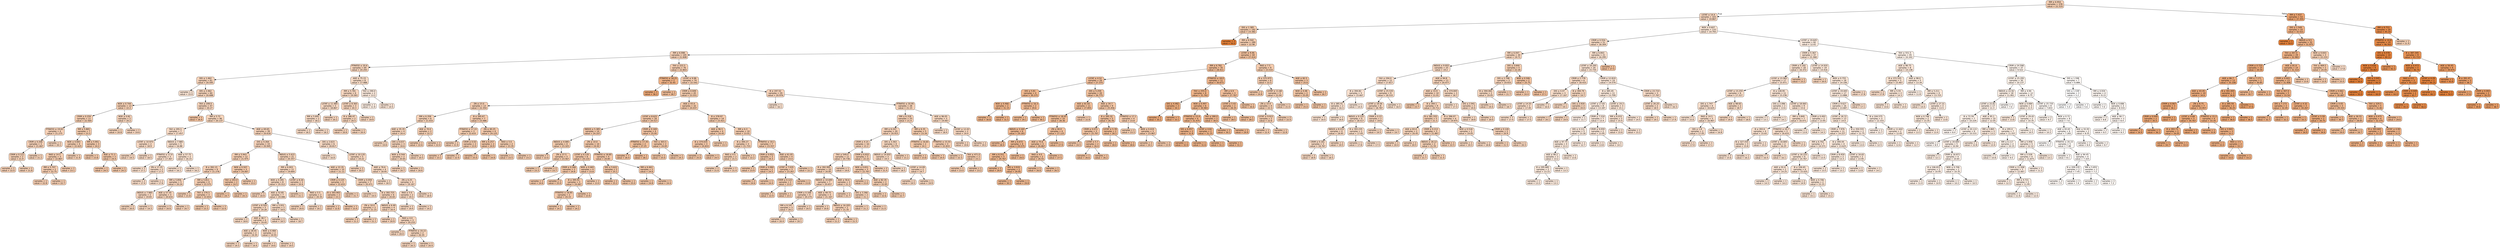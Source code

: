 digraph Tree {
node [shape=box, style="filled, rounded", color="black", fontname="helvetica"] ;
edge [fontname="helvetica"] ;
0 [label=<RM &le; 6.954<br/>samples = 378<br/>value = 22.319>, fillcolor="#f5cfb3"] ;
1 [label=<LSTAT &le; 14.4<br/>samples = 325<br/>value = 19.867>, fillcolor="#f6d5be"] ;
0 -> 1 [labeldistance=2.5, labelangle=45, headlabel="True"] ;
2 [label=<DIS &le; 1.385<br/>samples = 192<br/>value = 23.382>, fillcolor="#f4ccae"] ;
1 -> 2 ;
3 [label=<samples = 3<br/>value = 50.0>, fillcolor="#e58139"] ;
2 -> 3 ;
4 [label=<RM &le; 6.542<br/>samples = 189<br/>value = 22.96>, fillcolor="#f5cdb0"] ;
2 -> 4 ;
5 [label=<RM &le; 6.098<br/>samples = 145<br/>value = 21.608>, fillcolor="#f5d0b6"] ;
4 -> 5 ;
6 [label=<PTRATIO &le; 20.6<br/>samples = 69<br/>value = 20.293>, fillcolor="#f6d4bc"] ;
5 -> 6 ;
7 [label=<DIS &le; 1.462<br/>samples = 61<br/>value = 20.595>, fillcolor="#f6d3ba"] ;
6 -> 7 ;
8 [label=<samples = 1<br/>value = 15.0>, fillcolor="#f9e3d3"] ;
7 -> 8 ;
9 [label=<DIS &le; 2.462<br/>samples = 60<br/>value = 20.688>, fillcolor="#f6d3ba"] ;
7 -> 9 ;
10 [label=<NOX &le; 0.744<br/>samples = 13<br/>value = 22.2>, fillcolor="#f5cfb3"] ;
9 -> 10 ;
11 [label=<CRIM &le; 0.259<br/>samples = 11<br/>value = 22.564>, fillcolor="#f5ceb2"] ;
10 -> 11 ;
12 [label=<PTRATIO &le; 19.65<br/>samples = 4<br/>value = 21.275>, fillcolor="#f6d1b7"] ;
11 -> 12 ;
13 [label=<CRIM &le; 0.206<br/>samples = 3<br/>value = 21.667>, fillcolor="#f5d0b6"] ;
12 -> 13 ;
14 [label=<CRIM &le; 0.121<br/>samples = 2<br/>value = 21.9>, fillcolor="#f5d0b5"] ;
13 -> 14 ;
15 [label=<samples = 1<br/>value = 22.0>, fillcolor="#f5cfb4"] ;
14 -> 15 ;
16 [label=<samples = 1<br/>value = 21.8>, fillcolor="#f5d0b5"] ;
14 -> 16 ;
17 [label=<samples = 1<br/>value = 21.2>, fillcolor="#f6d2b8"] ;
13 -> 17 ;
18 [label=<samples = 1<br/>value = 20.1>, fillcolor="#f6d5bd"] ;
12 -> 18 ;
19 [label=<RM &le; 5.865<br/>samples = 7<br/>value = 23.3>, fillcolor="#f4ccae"] ;
11 -> 19 ;
20 [label=<NOX &le; 0.683<br/>samples = 4<br/>value = 22.625>, fillcolor="#f5ceb1"] ;
19 -> 20 ;
21 [label=<RAD &le; 14.5<br/>samples = 3<br/>value = 22.867>, fillcolor="#f5cdb0"] ;
20 -> 21 ;
22 [label=<RM &le; 5.707<br/>samples = 2<br/>value = 22.75>, fillcolor="#f5cdb1"] ;
21 -> 22 ;
23 [label=<samples = 1<br/>value = 22.8>, fillcolor="#f5cdb1"] ;
22 -> 23 ;
24 [label=<samples = 1<br/>value = 22.7>, fillcolor="#f5cdb1"] ;
22 -> 24 ;
25 [label=<samples = 1<br/>value = 23.1>, fillcolor="#f5ccaf"] ;
21 -> 25 ;
26 [label=<samples = 1<br/>value = 21.9>, fillcolor="#f5d0b5"] ;
20 -> 26 ;
27 [label=<RM &le; 5.901<br/>samples = 3<br/>value = 24.2>, fillcolor="#f4c9ab"] ;
19 -> 27 ;
28 [label=<samples = 1<br/>value = 23.8>, fillcolor="#f4caac"] ;
27 -> 28 ;
29 [label=<AGE &le; 71.3<br/>samples = 2<br/>value = 24.4>, fillcolor="#f4c9aa"] ;
27 -> 29 ;
30 [label=<samples = 1<br/>value = 24.5>, fillcolor="#f4c8a9"] ;
29 -> 30 ;
31 [label=<samples = 1<br/>value = 24.3>, fillcolor="#f4c9aa"] ;
29 -> 31 ;
32 [label=<NOX &le; 0.82<br/>samples = 2<br/>value = 20.2>, fillcolor="#f6d4bc"] ;
10 -> 32 ;
33 [label=<samples = 1<br/>value = 20.8>, fillcolor="#f6d3b9"] ;
32 -> 33 ;
34 [label=<samples = 1<br/>value = 19.6>, fillcolor="#f7d6bf"] ;
32 -> 34 ;
35 [label=<TAX &le; 208.0<br/>samples = 47<br/>value = 20.27>, fillcolor="#f6d4bc"] ;
9 -> 35 ;
36 [label=<samples = 1<br/>value = 26.4>, fillcolor="#f3c3a1"] ;
35 -> 36 ;
37 [label=<RM &le; 5.72<br/>samples = 46<br/>value = 20.137>, fillcolor="#f6d5bc"] ;
35 -> 37 ;
38 [label=<TAX &le; 295.5<br/>samples = 7<br/>value = 17.457>, fillcolor="#f8dcc8"] ;
37 -> 38 ;
39 [label=<LSTAT &le; 10.975<br/>samples = 2<br/>value = 18.9>, fillcolor="#f7d8c2"] ;
38 -> 39 ;
40 [label=<samples = 1<br/>value = 19.3>, fillcolor="#f7d7c0"] ;
39 -> 40 ;
41 [label=<samples = 1<br/>value = 18.5>, fillcolor="#f7d9c4"] ;
39 -> 41 ;
42 [label=<INDUS &le; 7.985<br/>samples = 5<br/>value = 16.88>, fillcolor="#f8decb"] ;
38 -> 42 ;
43 [label=<PTRATIO &le; 17.9<br/>samples = 3<br/>value = 17.367>, fillcolor="#f8dcc9"] ;
42 -> 43 ;
44 [label=<samples = 1<br/>value = 17.1>, fillcolor="#f8ddca"] ;
43 -> 44 ;
45 [label=<ZN &le; 17.25<br/>samples = 2<br/>value = 17.5>, fillcolor="#f8dcc8"] ;
43 -> 45 ;
46 [label=<samples = 1<br/>value = 17.4>, fillcolor="#f8dcc8"] ;
45 -> 46 ;
47 [label=<samples = 1<br/>value = 17.6>, fillcolor="#f8dcc8"] ;
45 -> 47 ;
48 [label=<AGE &le; 57.75<br/>samples = 2<br/>value = 16.15>, fillcolor="#f9e0ce"] ;
42 -> 48 ;
49 [label=<samples = 1<br/>value = 16.1>, fillcolor="#f9e0ce"] ;
48 -> 49 ;
50 [label=<samples = 1<br/>value = 16.2>, fillcolor="#f9e0ce"] ;
48 -> 50 ;
51 [label=<AGE &le; 69.65<br/>samples = 39<br/>value = 20.618>, fillcolor="#f6d3ba"] ;
37 -> 51 ;
52 [label=<DIS &le; 4.264<br/>samples = 33<br/>value = 20.945>, fillcolor="#f6d2b9"] ;
51 -> 52 ;
53 [label=<RM &le; 5.943<br/>samples = 12<br/>value = 21.975>, fillcolor="#f5cfb4"] ;
52 -> 53 ;
54 [label=<B &le; 392.15<br/>samples = 9<br/>value = 21.278>, fillcolor="#f6d1b7"] ;
53 -> 54 ;
55 [label=<RM &le; 5.856<br/>samples = 5<br/>value = 20.24>, fillcolor="#f6d4bc"] ;
54 -> 55 ;
56 [label=<INDUS &le; 7.985<br/>samples = 2<br/>value = 19.65>, fillcolor="#f7d6bf"] ;
55 -> 56 ;
57 [label=<samples = 1<br/>value = 20.0>, fillcolor="#f6d5bd"] ;
56 -> 57 ;
58 [label=<samples = 1<br/>value = 19.3>, fillcolor="#f7d7c0"] ;
56 -> 58 ;
59 [label=<AGE &le; 57.35<br/>samples = 3<br/>value = 20.633>, fillcolor="#f6d3ba"] ;
55 -> 59 ;
60 [label=<samples = 2<br/>value = 20.6>, fillcolor="#f6d3ba"] ;
59 -> 60 ;
61 [label=<samples = 1<br/>value = 20.7>, fillcolor="#f6d3ba"] ;
59 -> 61 ;
62 [label=<RM &le; 5.811<br/>samples = 4<br/>value = 22.575>, fillcolor="#f5ceb2"] ;
54 -> 62 ;
63 [label=<samples = 1<br/>value = 21.8>, fillcolor="#f5d0b5"] ;
62 -> 63 ;
64 [label=<TAX &le; 276.5<br/>samples = 3<br/>value = 22.833>, fillcolor="#f5cdb1"] ;
62 -> 64 ;
65 [label=<samples = 1<br/>value = 23.3>, fillcolor="#f4ccae"] ;
64 -> 65 ;
66 [label=<samples = 2<br/>value = 22.6>, fillcolor="#f5ceb2"] ;
64 -> 66 ;
67 [label=<NOX &le; 0.507<br/>samples = 3<br/>value = 24.067>, fillcolor="#f4caab"] ;
53 -> 67 ;
68 [label=<TAX &le; 293.0<br/>samples = 2<br/>value = 24.5>, fillcolor="#f4c8a9"] ;
67 -> 68 ;
69 [label=<samples = 1<br/>value = 24.7>, fillcolor="#f4c8a8"] ;
68 -> 69 ;
70 [label=<samples = 1<br/>value = 24.3>, fillcolor="#f4c9aa"] ;
68 -> 70 ;
71 [label=<samples = 1<br/>value = 23.2>, fillcolor="#f4ccaf"] ;
67 -> 71 ;
72 [label=<INDUS &le; 5.415<br/>samples = 21<br/>value = 20.357>, fillcolor="#f6d4bb"] ;
52 -> 72 ;
73 [label=<RM &le; 6.003<br/>samples = 11<br/>value = 19.664>, fillcolor="#f7d6be"] ;
72 -> 73 ;
74 [label=<NOX &le; 0.395<br/>samples = 8<br/>value = 19.312>, fillcolor="#f7d7c0"] ;
73 -> 74 ;
75 [label=<samples = 1<br/>value = 20.9>, fillcolor="#f6d2b9"] ;
74 -> 75 ;
76 [label=<AGE &le; 52.85<br/>samples = 7<br/>value = 19.086>, fillcolor="#f7d8c1"] ;
74 -> 76 ;
77 [label=<LSTAT &le; 8.505<br/>samples = 5<br/>value = 19.28>, fillcolor="#f7d7c0"] ;
76 -> 77 ;
78 [label=<samples = 1<br/>value = 18.6>, fillcolor="#f7d9c3"] ;
77 -> 78 ;
79 [label=<AGE &le; 38.7<br/>samples = 4<br/>value = 19.45>, fillcolor="#f7d7bf"] ;
77 -> 79 ;
80 [label=<AGE &le; 28.45<br/>samples = 2<br/>value = 19.35>, fillcolor="#f7d7c0"] ;
79 -> 80 ;
81 [label=<samples = 1<br/>value = 19.3>, fillcolor="#f7d7c0"] ;
80 -> 81 ;
82 [label=<samples = 1<br/>value = 19.4>, fillcolor="#f7d7c0"] ;
80 -> 82 ;
83 [label=<NOX &le; 0.484<br/>samples = 2<br/>value = 19.55>, fillcolor="#f7d6bf"] ;
79 -> 83 ;
84 [label=<samples = 1<br/>value = 19.6>, fillcolor="#f7d6bf"] ;
83 -> 84 ;
85 [label=<samples = 1<br/>value = 19.5>, fillcolor="#f7d6bf"] ;
83 -> 85 ;
86 [label=<RM &le; 5.931<br/>samples = 2<br/>value = 18.6>, fillcolor="#f7d9c3"] ;
76 -> 86 ;
87 [label=<samples = 1<br/>value = 18.5>, fillcolor="#f7d9c4"] ;
86 -> 87 ;
88 [label=<samples = 1<br/>value = 18.7>, fillcolor="#f7d9c3"] ;
86 -> 88 ;
89 [label=<LSTAT &le; 8.26<br/>samples = 3<br/>value = 20.6>, fillcolor="#f6d3ba"] ;
73 -> 89 ;
90 [label=<samples = 1<br/>value = 21.1>, fillcolor="#f6d2b8"] ;
89 -> 90 ;
91 [label=<RAD &le; 5.5<br/>samples = 2<br/>value = 20.35>, fillcolor="#f6d4bb"] ;
89 -> 91 ;
92 [label=<samples = 1<br/>value = 20.6>, fillcolor="#f6d3ba"] ;
91 -> 92 ;
93 [label=<samples = 1<br/>value = 20.1>, fillcolor="#f6d5bd"] ;
91 -> 93 ;
94 [label=<AGE &le; 22.35<br/>samples = 10<br/>value = 21.12>, fillcolor="#f6d2b8"] ;
72 -> 94 ;
95 [label=<CRIM &le; 0.125<br/>samples = 3<br/>value = 22.633>, fillcolor="#f5ceb1"] ;
94 -> 95 ;
96 [label=<B &le; 393.905<br/>samples = 2<br/>value = 23.1>, fillcolor="#f5ccaf"] ;
95 -> 96 ;
97 [label=<samples = 1<br/>value = 22.8>, fillcolor="#f5cdb1"] ;
96 -> 97 ;
98 [label=<samples = 1<br/>value = 23.4>, fillcolor="#f4cbae"] ;
96 -> 98 ;
99 [label=<samples = 1<br/>value = 21.7>, fillcolor="#f5d0b6"] ;
95 -> 99 ;
100 [label=<CRIM &le; 0.059<br/>samples = 7<br/>value = 20.471>, fillcolor="#f6d4bb"] ;
94 -> 100 ;
101 [label=<samples = 1<br/>value = 19.4>, fillcolor="#f7d7c0"] ;
100 -> 101 ;
102 [label=<B &le; 392.725<br/>samples = 6<br/>value = 20.65>, fillcolor="#f6d3ba"] ;
100 -> 102 ;
103 [label=<ZN &le; 10.0<br/>samples = 2<br/>value = 21.15>, fillcolor="#f6d2b8"] ;
102 -> 103 ;
104 [label=<samples = 1<br/>value = 21.2>, fillcolor="#f6d2b8"] ;
103 -> 104 ;
105 [label=<samples = 1<br/>value = 21.1>, fillcolor="#f6d2b8"] ;
103 -> 105 ;
106 [label=<INDUS &le; 6.49<br/>samples = 4<br/>value = 20.4>, fillcolor="#f6d4bb"] ;
102 -> 106 ;
107 [label=<samples = 1<br/>value = 20.9>, fillcolor="#f6d2b9"] ;
106 -> 107 ;
108 [label=<RAD &le; 4.0<br/>samples = 3<br/>value = 20.233>, fillcolor="#f6d4bc"] ;
106 -> 108 ;
109 [label=<samples = 1<br/>value = 20.0>, fillcolor="#f6d5bd"] ;
108 -> 109 ;
110 [label=<PTRATIO &le; 19.15<br/>samples = 2<br/>value = 20.35>, fillcolor="#f6d4bb"] ;
108 -> 110 ;
111 [label=<samples = 1<br/>value = 20.3>, fillcolor="#f6d4bc"] ;
110 -> 111 ;
112 [label=<samples = 1<br/>value = 20.4>, fillcolor="#f6d4bb"] ;
110 -> 112 ;
113 [label=<DIS &le; 2.623<br/>samples = 6<br/>value = 18.817>, fillcolor="#f7d8c2"] ;
51 -> 113 ;
114 [label=<samples = 1<br/>value = 16.8>, fillcolor="#f8decb"] ;
113 -> 114 ;
115 [label=<LSTAT &le; 10.135<br/>samples = 5<br/>value = 19.22>, fillcolor="#f7d7c0"] ;
113 -> 115 ;
116 [label=<samples = 1<br/>value = 20.3>, fillcolor="#f6d4bc"] ;
115 -> 116 ;
117 [label=<AGE &le; 76.6<br/>samples = 4<br/>value = 18.95>, fillcolor="#f7d8c2"] ;
115 -> 117 ;
118 [label=<samples = 1<br/>value = 18.3>, fillcolor="#f7dac4"] ;
117 -> 118 ;
119 [label=<ZN &le; 6.25<br/>samples = 3<br/>value = 19.167>, fillcolor="#f7d7c1"] ;
117 -> 119 ;
120 [label=<RAD &le; 5.0<br/>samples = 2<br/>value = 19.3>, fillcolor="#f7d7c0"] ;
119 -> 120 ;
121 [label=<samples = 1<br/>value = 19.4>, fillcolor="#f7d7c0"] ;
120 -> 121 ;
122 [label=<samples = 1<br/>value = 19.2>, fillcolor="#f7d7c1"] ;
120 -> 122 ;
123 [label=<samples = 1<br/>value = 18.9>, fillcolor="#f7d8c2"] ;
119 -> 123 ;
124 [label=<AGE &le; 75.15<br/>samples = 8<br/>value = 17.988>, fillcolor="#f7dbc6"] ;
6 -> 124 ;
125 [label=<RM &le; 5.781<br/>samples = 6<br/>value = 19.583>, fillcolor="#f7d6bf"] ;
124 -> 125 ;
126 [label=<LSTAT &le; 11.485<br/>samples = 3<br/>value = 18.867>, fillcolor="#f7d8c2"] ;
125 -> 126 ;
127 [label=<RM &le; 5.695<br/>samples = 2<br/>value = 18.2>, fillcolor="#f7dac5"] ;
126 -> 127 ;
128 [label=<samples = 1<br/>value = 18.2>, fillcolor="#f7dac5"] ;
127 -> 128 ;
129 [label=<samples = 1<br/>value = 18.2>, fillcolor="#f7dac5"] ;
127 -> 129 ;
130 [label=<samples = 1<br/>value = 20.2>, fillcolor="#f6d4bc"] ;
126 -> 130 ;
131 [label=<LSTAT &le; 8.365<br/>samples = 3<br/>value = 20.3>, fillcolor="#f6d4bc"] ;
125 -> 131 ;
132 [label=<B &le; 386.47<br/>samples = 2<br/>value = 20.5>, fillcolor="#f6d4bb"] ;
131 -> 132 ;
133 [label=<samples = 1<br/>value = 20.6>, fillcolor="#f6d3ba"] ;
132 -> 133 ;
134 [label=<samples = 1<br/>value = 20.4>, fillcolor="#f6d4bb"] ;
132 -> 134 ;
135 [label=<samples = 1<br/>value = 19.9>, fillcolor="#f6d5bd"] ;
131 -> 135 ;
136 [label=<TAX &le; 290.0<br/>samples = 2<br/>value = 13.2>, fillcolor="#fae8db"] ;
124 -> 136 ;
137 [label=<samples = 1<br/>value = 11.9>, fillcolor="#fbece1"] ;
136 -> 137 ;
138 [label=<samples = 1<br/>value = 14.5>, fillcolor="#fae4d5"] ;
136 -> 138 ;
139 [label=<TAX &le; 222.5<br/>samples = 76<br/>value = 22.803>, fillcolor="#f5cdb1"] ;
5 -> 139 ;
140 [label=<PTRATIO &le; 18.25<br/>samples = 2<br/>value = 32.45>, fillcolor="#efb286"] ;
139 -> 140 ;
141 [label=<samples = 1<br/>value = 36.2>, fillcolor="#eda876"] ;
140 -> 141 ;
142 [label=<samples = 1<br/>value = 28.7>, fillcolor="#f1bd97"] ;
140 -> 142 ;
143 [label=<LSTAT &le; 9.98<br/>samples = 74<br/>value = 22.542>, fillcolor="#f5ceb2"] ;
139 -> 143 ;
144 [label=<CRIM &le; 0.049<br/>samples = 45<br/>value = 23.551>, fillcolor="#f4cbad"] ;
143 -> 144 ;
145 [label=<ZN &le; 23.0<br/>samples = 13<br/>value = 22.354>, fillcolor="#f5ceb3"] ;
144 -> 145 ;
146 [label=<RM &le; 6.358<br/>samples = 6<br/>value = 21.033>, fillcolor="#f6d2b8"] ;
145 -> 146 ;
147 [label=<AGE &le; 35.35<br/>samples = 4<br/>value = 20.4>, fillcolor="#f6d4bb"] ;
146 -> 147 ;
148 [label=<samples = 1<br/>value = 19.8>, fillcolor="#f6d6be"] ;
147 -> 148 ;
149 [label=<DIS &le; 6.637<br/>samples = 3<br/>value = 20.6>, fillcolor="#f6d3ba"] ;
147 -> 149 ;
150 [label=<NOX &le; 0.544<br/>samples = 2<br/>value = 20.65>, fillcolor="#f6d3ba"] ;
149 -> 150 ;
151 [label=<samples = 1<br/>value = 20.7>, fillcolor="#f6d3ba"] ;
150 -> 151 ;
152 [label=<samples = 1<br/>value = 20.6>, fillcolor="#f6d3ba"] ;
150 -> 152 ;
153 [label=<samples = 1<br/>value = 20.5>, fillcolor="#f6d4bb"] ;
149 -> 153 ;
154 [label=<AGE &le; 70.0<br/>samples = 2<br/>value = 22.3>, fillcolor="#f5cfb3"] ;
146 -> 154 ;
155 [label=<samples = 1<br/>value = 22.6>, fillcolor="#f5ceb2"] ;
154 -> 155 ;
156 [label=<samples = 1<br/>value = 22.0>, fillcolor="#f5cfb4"] ;
154 -> 156 ;
157 [label=<B &le; 395.67<br/>samples = 7<br/>value = 23.486>, fillcolor="#f4cbae"] ;
145 -> 157 ;
158 [label=<PTRATIO &le; 17.15<br/>samples = 3<br/>value = 22.633>, fillcolor="#f5ceb1"] ;
157 -> 158 ;
159 [label=<samples = 1<br/>value = 21.9>, fillcolor="#f5d0b5"] ;
158 -> 159 ;
160 [label=<CRIM &le; 0.03<br/>samples = 2<br/>value = 23.0>, fillcolor="#f5cdb0"] ;
158 -> 160 ;
161 [label=<samples = 1<br/>value = 23.1>, fillcolor="#f5ccaf"] ;
160 -> 161 ;
162 [label=<samples = 1<br/>value = 22.9>, fillcolor="#f5cdb0"] ;
160 -> 162 ;
163 [label=<ZN &le; 40.25<br/>samples = 4<br/>value = 24.125>, fillcolor="#f4c9ab"] ;
157 -> 163 ;
164 [label=<RM &le; 6.257<br/>samples = 2<br/>value = 24.9>, fillcolor="#f4c7a7"] ;
163 -> 164 ;
165 [label=<samples = 1<br/>value = 25.0>, fillcolor="#f3c7a7"] ;
164 -> 165 ;
166 [label=<samples = 1<br/>value = 24.8>, fillcolor="#f4c8a8"] ;
164 -> 166 ;
167 [label=<RAD &le; 5.0<br/>samples = 2<br/>value = 23.35>, fillcolor="#f4ccae"] ;
163 -> 167 ;
168 [label=<samples = 1<br/>value = 23.5>, fillcolor="#f4cbae"] ;
167 -> 168 ;
169 [label=<samples = 1<br/>value = 23.2>, fillcolor="#f4ccaf"] ;
167 -> 169 ;
170 [label=<AGE &le; 43.4<br/>samples = 32<br/>value = 24.037>, fillcolor="#f4caab"] ;
144 -> 170 ;
171 [label=<LSTAT &le; 8.625<br/>samples = 18<br/>value = 24.517>, fillcolor="#f4c8a9"] ;
170 -> 171 ;
172 [label=<INDUS &le; 5.385<br/>samples = 14<br/>value = 24.107>, fillcolor="#f4c9ab"] ;
171 -> 172 ;
173 [label=<INDUS &le; 4.085<br/>samples = 4<br/>value = 23.325>, fillcolor="#f4ccae"] ;
172 -> 173 ;
174 [label=<samples = 1<br/>value = 22.6>, fillcolor="#f5ceb2"] ;
173 -> 174 ;
175 [label=<ZN &le; 27.5<br/>samples = 3<br/>value = 23.567>, fillcolor="#f4cbad"] ;
173 -> 175 ;
176 [label=<samples = 1<br/>value = 23.3>, fillcolor="#f4ccae"] ;
175 -> 176 ;
177 [label=<samples = 2<br/>value = 23.7>, fillcolor="#f4cbad"] ;
175 -> 177 ;
178 [label=<ZN &le; 10.0<br/>samples = 10<br/>value = 24.42>, fillcolor="#f4c9aa"] ;
172 -> 178 ;
179 [label=<LSTAT &le; 6.135<br/>samples = 6<br/>value = 24.133>, fillcolor="#f4c9ab"] ;
178 -> 179 ;
180 [label=<CRIM &le; 0.266<br/>samples = 2<br/>value = 24.8>, fillcolor="#f4c8a8"] ;
179 -> 180 ;
181 [label=<samples = 1<br/>value = 24.6>, fillcolor="#f4c8a9"] ;
180 -> 181 ;
182 [label=<samples = 1<br/>value = 25.0>, fillcolor="#f3c7a7"] ;
180 -> 182 ;
183 [label=<NOX &le; 0.465<br/>samples = 4<br/>value = 23.8>, fillcolor="#f4caac"] ;
179 -> 183 ;
184 [label=<B &le; 395.91<br/>samples = 3<br/>value = 24.067>, fillcolor="#f4caab"] ;
183 -> 184 ;
185 [label=<PTRATIO &le; 18.95<br/>samples = 2<br/>value = 24.15>, fillcolor="#f4c9ab"] ;
184 -> 185 ;
186 [label=<samples = 1<br/>value = 24.1>, fillcolor="#f4caab"] ;
185 -> 186 ;
187 [label=<samples = 1<br/>value = 24.2>, fillcolor="#f4c9ab"] ;
185 -> 187 ;
188 [label=<samples = 1<br/>value = 23.9>, fillcolor="#f4caac"] ;
184 -> 188 ;
189 [label=<samples = 1<br/>value = 23.0>, fillcolor="#f5cdb0"] ;
183 -> 189 ;
190 [label=<PTRATIO &le; 18.85<br/>samples = 4<br/>value = 24.85>, fillcolor="#f4c7a8"] ;
178 -> 190 ;
191 [label=<DIS &le; 5.622<br/>samples = 2<br/>value = 25.1>, fillcolor="#f3c7a7"] ;
190 -> 191 ;
192 [label=<samples = 1<br/>value = 25.2>, fillcolor="#f3c6a6"] ;
191 -> 192 ;
193 [label=<samples = 1<br/>value = 25.0>, fillcolor="#f3c7a7"] ;
191 -> 193 ;
194 [label=<RM &le; 6.463<br/>samples = 2<br/>value = 24.6>, fillcolor="#f4c8a9"] ;
190 -> 194 ;
195 [label=<samples = 1<br/>value = 24.8>, fillcolor="#f4c8a8"] ;
194 -> 195 ;
196 [label=<samples = 1<br/>value = 24.4>, fillcolor="#f4c9aa"] ;
194 -> 196 ;
197 [label=<CRIM &le; 0.169<br/>samples = 4<br/>value = 25.95>, fillcolor="#f3c4a3"] ;
171 -> 197 ;
198 [label=<PTRATIO &le; 17.35<br/>samples = 2<br/>value = 27.25>, fillcolor="#f2c19d"] ;
197 -> 198 ;
199 [label=<samples = 1<br/>value = 26.4>, fillcolor="#f3c3a1"] ;
198 -> 199 ;
200 [label=<samples = 1<br/>value = 28.1>, fillcolor="#f2be99"] ;
198 -> 200 ;
201 [label=<TAX &le; 303.5<br/>samples = 2<br/>value = 24.65>, fillcolor="#f4c8a9"] ;
197 -> 201 ;
202 [label=<samples = 1<br/>value = 25.0>, fillcolor="#f3c7a7"] ;
201 -> 202 ;
203 [label=<samples = 1<br/>value = 24.3>, fillcolor="#f4c9aa"] ;
201 -> 203 ;
204 [label=<B &le; 378.97<br/>samples = 14<br/>value = 23.421>, fillcolor="#f4cbae"] ;
170 -> 204 ;
205 [label=<AGE &le; 96.5<br/>samples = 4<br/>value = 24.45>, fillcolor="#f4c9a9"] ;
204 -> 205 ;
206 [label=<B &le; 374.635<br/>samples = 3<br/>value = 24.833>, fillcolor="#f4c7a8"] ;
205 -> 206 ;
207 [label=<samples = 2<br/>value = 25.0>, fillcolor="#f3c7a7"] ;
206 -> 207 ;
208 [label=<samples = 1<br/>value = 24.5>, fillcolor="#f4c8a9"] ;
206 -> 208 ;
209 [label=<samples = 1<br/>value = 23.3>, fillcolor="#f4ccae"] ;
205 -> 209 ;
210 [label=<RM &le; 6.3<br/>samples = 10<br/>value = 23.01>, fillcolor="#f5cdb0"] ;
204 -> 210 ;
211 [label=<B &le; 394.27<br/>samples = 3<br/>value = 21.733>, fillcolor="#f5d0b5"] ;
210 -> 211 ;
212 [label=<RAD &le; 4.5<br/>samples = 2<br/>value = 21.5>, fillcolor="#f5d1b6"] ;
211 -> 212 ;
213 [label=<samples = 1<br/>value = 21.6>, fillcolor="#f5d1b6"] ;
212 -> 213 ;
214 [label=<samples = 1<br/>value = 21.4>, fillcolor="#f6d1b7"] ;
212 -> 214 ;
215 [label=<samples = 1<br/>value = 22.2>, fillcolor="#f5cfb3"] ;
211 -> 215 ;
216 [label=<PTRATIO &le; 19.1<br/>samples = 7<br/>value = 23.557>, fillcolor="#f4cbad"] ;
210 -> 216 ;
217 [label=<CRIM &le; 0.052<br/>samples = 3<br/>value = 24.3>, fillcolor="#f4c9aa"] ;
216 -> 217 ;
218 [label=<samples = 1<br/>value = 23.9>, fillcolor="#f4caac"] ;
217 -> 218 ;
219 [label=<CRIM &le; 0.084<br/>samples = 2<br/>value = 24.5>, fillcolor="#f4c8a9"] ;
217 -> 219 ;
220 [label=<samples = 1<br/>value = 24.6>, fillcolor="#f4c8a9"] ;
219 -> 220 ;
221 [label=<samples = 1<br/>value = 24.4>, fillcolor="#f4c9aa"] ;
219 -> 221 ;
222 [label=<AGE &le; 61.05<br/>samples = 4<br/>value = 23.0>, fillcolor="#f5cdb0"] ;
216 -> 222 ;
223 [label=<LSTAT &le; 7.035<br/>samples = 3<br/>value = 23.267>, fillcolor="#f4ccaf"] ;
222 -> 223 ;
224 [label=<CRIM &le; 0.122<br/>samples = 2<br/>value = 23.0>, fillcolor="#f5cdb0"] ;
223 -> 224 ;
225 [label=<samples = 1<br/>value = 22.9>, fillcolor="#f5cdb0"] ;
224 -> 225 ;
226 [label=<samples = 1<br/>value = 23.1>, fillcolor="#f5ccaf"] ;
224 -> 226 ;
227 [label=<samples = 1<br/>value = 23.8>, fillcolor="#f4caac"] ;
223 -> 227 ;
228 [label=<samples = 1<br/>value = 22.2>, fillcolor="#f5cfb3"] ;
222 -> 228 ;
229 [label=<B &le; 197.52<br/>samples = 29<br/>value = 20.976>, fillcolor="#f6d2b9"] ;
143 -> 229 ;
230 [label=<samples = 1<br/>value = 16.1>, fillcolor="#f9e0ce"] ;
229 -> 230 ;
231 [label=<PTRATIO &le; 20.95<br/>samples = 28<br/>value = 21.15>, fillcolor="#f6d2b8"] ;
229 -> 231 ;
232 [label=<RM &le; 6.318<br/>samples = 25<br/>value = 21.4>, fillcolor="#f6d1b7"] ;
231 -> 232 ;
233 [label=<RM &le; 6.247<br/>samples = 20<br/>value = 20.915>, fillcolor="#f6d2b9"] ;
232 -> 233 ;
234 [label=<CRIM &le; 4.15<br/>samples = 16<br/>value = 21.2>, fillcolor="#f6d2b8"] ;
233 -> 234 ;
235 [label=<TAX &le; 549.0<br/>samples = 11<br/>value = 20.736>, fillcolor="#f6d3ba"] ;
234 -> 235 ;
236 [label=<B &le; 392.995<br/>samples = 10<br/>value = 20.85>, fillcolor="#f6d3b9"] ;
235 -> 236 ;
237 [label=<INDUS &le; 10.695<br/>samples = 7<br/>value = 20.657>, fillcolor="#f6d3ba"] ;
236 -> 237 ;
238 [label=<CRIM &le; 0.168<br/>samples = 4<br/>value = 20.275>, fillcolor="#f6d4bc"] ;
237 -> 238 ;
239 [label=<RM &le; 6.147<br/>samples = 3<br/>value = 20.2>, fillcolor="#f6d4bc"] ;
238 -> 239 ;
240 [label=<samples = 1<br/>value = 20.4>, fillcolor="#f6d4bb"] ;
239 -> 240 ;
241 [label=<samples = 2<br/>value = 20.1>, fillcolor="#f6d5bd"] ;
239 -> 241 ;
242 [label=<samples = 1<br/>value = 20.5>, fillcolor="#f6d4bb"] ;
238 -> 242 ;
243 [label=<AGE &le; 49.75<br/>samples = 3<br/>value = 21.167>, fillcolor="#f6d2b8"] ;
237 -> 243 ;
244 [label=<samples = 1<br/>value = 20.8>, fillcolor="#f6d3b9"] ;
243 -> 244 ;
245 [label=<INDUS &le; 16.205<br/>samples = 2<br/>value = 21.35>, fillcolor="#f6d1b7"] ;
243 -> 245 ;
246 [label=<samples = 1<br/>value = 21.2>, fillcolor="#f6d2b8"] ;
245 -> 246 ;
247 [label=<samples = 1<br/>value = 21.5>, fillcolor="#f5d1b6"] ;
245 -> 247 ;
248 [label=<AGE &le; 56.6<br/>samples = 3<br/>value = 21.3>, fillcolor="#f6d1b7"] ;
236 -> 248 ;
249 [label=<samples = 1<br/>value = 21.7>, fillcolor="#f5d0b6"] ;
248 -> 249 ;
250 [label=<DIS &le; 3.366<br/>samples = 2<br/>value = 21.1>, fillcolor="#f6d2b8"] ;
248 -> 250 ;
251 [label=<samples = 1<br/>value = 21.2>, fillcolor="#f6d2b8"] ;
250 -> 251 ;
252 [label=<samples = 1<br/>value = 21.0>, fillcolor="#f6d2b9"] ;
250 -> 252 ;
253 [label=<samples = 1<br/>value = 19.6>, fillcolor="#f7d6bf"] ;
235 -> 253 ;
254 [label=<CRIM &le; 6.832<br/>samples = 5<br/>value = 22.22>, fillcolor="#f5cfb3"] ;
234 -> 254 ;
255 [label=<NOX &le; 0.651<br/>samples = 3<br/>value = 22.767>, fillcolor="#f5cdb1"] ;
254 -> 255 ;
256 [label=<samples = 1<br/>value = 23.0>, fillcolor="#f5cdb0"] ;
255 -> 256 ;
257 [label=<AGE &le; 82.35<br/>samples = 2<br/>value = 22.65>, fillcolor="#f5ceb1"] ;
255 -> 257 ;
258 [label=<samples = 1<br/>value = 22.6>, fillcolor="#f5ceb2"] ;
257 -> 258 ;
259 [label=<samples = 1<br/>value = 22.7>, fillcolor="#f5cdb1"] ;
257 -> 259 ;
260 [label=<samples = 2<br/>value = 21.4>, fillcolor="#f6d1b7"] ;
254 -> 260 ;
261 [label=<DIS &le; 3.363<br/>samples = 4<br/>value = 19.775>, fillcolor="#f6d6be"] ;
233 -> 261 ;
262 [label=<INDUS &le; 14.055<br/>samples = 3<br/>value = 19.3>, fillcolor="#f7d7c0"] ;
261 -> 262 ;
263 [label=<samples = 1<br/>value = 18.5>, fillcolor="#f7d9c4"] ;
262 -> 263 ;
264 [label=<LSTAT &le; 14.09<br/>samples = 2<br/>value = 19.7>, fillcolor="#f7d6be"] ;
262 -> 264 ;
265 [label=<samples = 1<br/>value = 19.5>, fillcolor="#f7d6bf"] ;
264 -> 265 ;
266 [label=<samples = 1<br/>value = 19.9>, fillcolor="#f6d5bd"] ;
264 -> 266 ;
267 [label=<samples = 1<br/>value = 21.2>, fillcolor="#f6d2b8"] ;
261 -> 267 ;
268 [label=<RM &le; 6.35<br/>samples = 5<br/>value = 23.34>, fillcolor="#f4ccae"] ;
232 -> 268 ;
269 [label=<PTRATIO &le; 16.65<br/>samples = 2<br/>value = 24.1>, fillcolor="#f4caab"] ;
268 -> 269 ;
270 [label=<samples = 1<br/>value = 23.8>, fillcolor="#f4caac"] ;
269 -> 270 ;
271 [label=<samples = 1<br/>value = 24.4>, fillcolor="#f4c9aa"] ;
269 -> 271 ;
272 [label=<PTRATIO &le; 15.55<br/>samples = 3<br/>value = 22.833>, fillcolor="#f5cdb1"] ;
268 -> 272 ;
273 [label=<samples = 1<br/>value = 22.3>, fillcolor="#f5cfb3"] ;
272 -> 273 ;
274 [label=<TAX &le; 471.0<br/>samples = 2<br/>value = 23.1>, fillcolor="#f5ccaf"] ;
272 -> 274 ;
275 [label=<samples = 1<br/>value = 23.0>, fillcolor="#f5cdb0"] ;
274 -> 275 ;
276 [label=<samples = 1<br/>value = 23.2>, fillcolor="#f4ccaf"] ;
274 -> 276 ;
277 [label=<AGE &le; 96.05<br/>samples = 3<br/>value = 19.067>, fillcolor="#f7d8c1"] ;
231 -> 277 ;
278 [label=<samples = 1<br/>value = 18.4>, fillcolor="#f7d9c4"] ;
277 -> 278 ;
279 [label=<LSTAT &le; 12.43<br/>samples = 2<br/>value = 19.4>, fillcolor="#f7d7c0"] ;
277 -> 279 ;
280 [label=<samples = 1<br/>value = 19.6>, fillcolor="#f7d6bf"] ;
279 -> 280 ;
281 [label=<samples = 1<br/>value = 19.2>, fillcolor="#f7d7c1"] ;
279 -> 281 ;
282 [label=<LSTAT &le; 9.46<br/>samples = 44<br/>value = 27.414>, fillcolor="#f2c09c"] ;
4 -> 282 ;
283 [label=<RM &le; 6.782<br/>samples = 35<br/>value = 28.411>, fillcolor="#f1bd98"] ;
282 -> 283 ;
284 [label=<LSTAT &le; 4.52<br/>samples = 24<br/>value = 27.375>, fillcolor="#f2c09d"] ;
283 -> 284 ;
285 [label=<DIS &le; 5.81<br/>samples = 4<br/>value = 30.375>, fillcolor="#f0b88f"] ;
284 -> 285 ;
286 [label=<NOX &le; 0.466<br/>samples = 2<br/>value = 31.15>, fillcolor="#f0b68c"] ;
285 -> 286 ;
287 [label=<samples = 1<br/>value = 30.8>, fillcolor="#f0b78d"] ;
286 -> 287 ;
288 [label=<samples = 1<br/>value = 31.5>, fillcolor="#f0b58a"] ;
286 -> 288 ;
289 [label=<PTRATIO &le; 16.3<br/>samples = 2<br/>value = 29.6>, fillcolor="#f1ba93"] ;
285 -> 289 ;
290 [label=<samples = 1<br/>value = 29.1>, fillcolor="#f1bc95"] ;
289 -> 290 ;
291 [label=<samples = 1<br/>value = 30.1>, fillcolor="#f0b991"] ;
289 -> 291 ;
292 [label=<DIS &le; 5.259<br/>samples = 20<br/>value = 26.775>, fillcolor="#f2c29f"] ;
284 -> 292 ;
293 [label=<AGE &le; 81.65<br/>samples = 11<br/>value = 27.855>, fillcolor="#f2bf9a"] ;
292 -> 293 ;
294 [label=<PTRATIO &le; 18.45<br/>samples = 10<br/>value = 28.36>, fillcolor="#f2be98"] ;
293 -> 294 ;
295 [label=<INDUS &le; 3.165<br/>samples = 6<br/>value = 29.183>, fillcolor="#f1bb95"] ;
294 -> 295 ;
296 [label=<samples = 2<br/>value = 28.4>, fillcolor="#f1bd98"] ;
295 -> 296 ;
297 [label=<RM &le; 6.672<br/>samples = 4<br/>value = 29.575>, fillcolor="#f1ba93"] ;
295 -> 297 ;
298 [label=<RM &le; 6.551<br/>samples = 3<br/>value = 29.767>, fillcolor="#f1ba92"] ;
297 -> 298 ;
299 [label=<samples = 1<br/>value = 29.4>, fillcolor="#f1bb94"] ;
298 -> 299 ;
300 [label=<DIS &le; 3.919<br/>samples = 2<br/>value = 29.95>, fillcolor="#f1b991"] ;
298 -> 300 ;
301 [label=<samples = 1<br/>value = 30.1>, fillcolor="#f0b991"] ;
300 -> 301 ;
302 [label=<samples = 1<br/>value = 29.8>, fillcolor="#f1ba92"] ;
300 -> 302 ;
303 [label=<samples = 1<br/>value = 29.0>, fillcolor="#f1bc95"] ;
297 -> 303 ;
304 [label=<ZN &le; 40.0<br/>samples = 4<br/>value = 27.125>, fillcolor="#f2c19e"] ;
294 -> 304 ;
305 [label=<AGE &le; 75.6<br/>samples = 3<br/>value = 26.867>, fillcolor="#f2c29f"] ;
304 -> 305 ;
306 [label=<RAD &le; 4.0<br/>samples = 2<br/>value = 26.55>, fillcolor="#f3c3a0"] ;
305 -> 306 ;
307 [label=<samples = 1<br/>value = 26.6>, fillcolor="#f3c3a0"] ;
306 -> 307 ;
308 [label=<samples = 1<br/>value = 26.5>, fillcolor="#f3c3a0"] ;
306 -> 308 ;
309 [label=<samples = 1<br/>value = 27.5>, fillcolor="#f2c09c"] ;
305 -> 309 ;
310 [label=<samples = 1<br/>value = 27.9>, fillcolor="#f2bf9a"] ;
304 -> 310 ;
311 [label=<samples = 1<br/>value = 22.8>, fillcolor="#f5cdb1"] ;
293 -> 311 ;
312 [label=<AGE &le; 34.7<br/>samples = 9<br/>value = 25.456>, fillcolor="#f3c6a5"] ;
292 -> 312 ;
313 [label=<B &le; 395.32<br/>samples = 5<br/>value = 26.78>, fillcolor="#f2c29f"] ;
312 -> 313 ;
314 [label=<CRIM &le; 0.071<br/>samples = 3<br/>value = 25.767>, fillcolor="#f3c5a4"] ;
313 -> 314 ;
315 [label=<samples = 1<br/>value = 24.5>, fillcolor="#f4c8a9"] ;
314 -> 315 ;
316 [label=<LSTAT &le; 5.7<br/>samples = 2<br/>value = 26.4>, fillcolor="#f3c3a1"] ;
314 -> 316 ;
317 [label=<samples = 1<br/>value = 26.6>, fillcolor="#f3c3a0"] ;
316 -> 317 ;
318 [label=<samples = 1<br/>value = 26.2>, fillcolor="#f3c4a2"] ;
316 -> 318 ;
319 [label=<LSTAT &le; 5.78<br/>samples = 2<br/>value = 28.3>, fillcolor="#f2be98"] ;
313 -> 319 ;
320 [label=<samples = 1<br/>value = 28.0>, fillcolor="#f2bf9a"] ;
319 -> 320 ;
321 [label=<samples = 1<br/>value = 28.6>, fillcolor="#f1bd97"] ;
319 -> 321 ;
322 [label=<PTRATIO &le; 17.1<br/>samples = 4<br/>value = 23.8>, fillcolor="#f4caac"] ;
312 -> 322 ;
323 [label=<samples = 1<br/>value = 23.3>, fillcolor="#f4ccae"] ;
322 -> 323 ;
324 [label=<NOX &le; 0.419<br/>samples = 3<br/>value = 23.967>, fillcolor="#f4caac"] ;
322 -> 324 ;
325 [label=<samples = 1<br/>value = 24.1>, fillcolor="#f4caab"] ;
324 -> 325 ;
326 [label=<samples = 2<br/>value = 23.9>, fillcolor="#f4caac"] ;
324 -> 326 ;
327 [label=<PTRATIO &le; 18.0<br/>samples = 11<br/>value = 30.673>, fillcolor="#f0b78e"] ;
283 -> 327 ;
328 [label=<TAX &le; 255.0<br/>samples = 8<br/>value = 31.762>, fillcolor="#f0b489"] ;
327 -> 328 ;
329 [label=<DIS &le; 4.482<br/>samples = 2<br/>value = 34.1>, fillcolor="#eeae7f"] ;
328 -> 329 ;
330 [label=<samples = 1<br/>value = 35.1>, fillcolor="#eeab7b"] ;
329 -> 330 ;
331 [label=<samples = 1<br/>value = 33.1>, fillcolor="#efb083"] ;
329 -> 331 ;
332 [label=<NOX &le; 0.497<br/>samples = 6<br/>value = 30.983>, fillcolor="#f0b68d"] ;
328 -> 332 ;
333 [label=<PTRATIO &le; 15.4<br/>samples = 4<br/>value = 31.475>, fillcolor="#f0b58b"] ;
332 -> 333 ;
334 [label=<DIS &le; 6.057<br/>samples = 2<br/>value = 31.8>, fillcolor="#f0b489"] ;
333 -> 334 ;
335 [label=<samples = 1<br/>value = 32.0>, fillcolor="#efb388"] ;
334 -> 335 ;
336 [label=<samples = 1<br/>value = 31.6>, fillcolor="#f0b58a"] ;
334 -> 336 ;
337 [label=<LSTAT &le; 4.82<br/>samples = 2<br/>value = 31.15>, fillcolor="#f0b68c"] ;
333 -> 337 ;
338 [label=<samples = 1<br/>value = 31.2>, fillcolor="#f0b68c"] ;
337 -> 338 ;
339 [label=<samples = 1<br/>value = 31.1>, fillcolor="#f0b68c"] ;
337 -> 339 ;
340 [label=<TAX &le; 280.0<br/>samples = 2<br/>value = 30.0>, fillcolor="#f1b991"] ;
332 -> 340 ;
341 [label=<samples = 1<br/>value = 30.1>, fillcolor="#f0b991"] ;
340 -> 341 ;
342 [label=<samples = 1<br/>value = 29.9>, fillcolor="#f1b991"] ;
340 -> 342 ;
343 [label=<RM &le; 6.9<br/>samples = 3<br/>value = 27.767>, fillcolor="#f2bf9b"] ;
327 -> 343 ;
344 [label=<LSTAT &le; 5.43<br/>samples = 2<br/>value = 28.35>, fillcolor="#f2be98"] ;
343 -> 344 ;
345 [label=<samples = 1<br/>value = 28.5>, fillcolor="#f1bd98"] ;
344 -> 345 ;
346 [label=<samples = 1<br/>value = 28.2>, fillcolor="#f2be99"] ;
344 -> 346 ;
347 [label=<samples = 1<br/>value = 26.6>, fillcolor="#f3c3a0"] ;
343 -> 347 ;
348 [label=<RAD &le; 7.5<br/>samples = 9<br/>value = 23.533>, fillcolor="#f4cbad"] ;
282 -> 348 ;
349 [label=<B &le; 375.975<br/>samples = 6<br/>value = 22.5>, fillcolor="#f5ceb2"] ;
348 -> 349 ;
350 [label=<samples = 1<br/>value = 24.8>, fillcolor="#f4c8a8"] ;
349 -> 350 ;
351 [label=<LSTAT &le; 11.68<br/>samples = 5<br/>value = 22.04>, fillcolor="#f5cfb4"] ;
349 -> 351 ;
352 [label=<ZN &le; 15.0<br/>samples = 4<br/>value = 22.3>, fillcolor="#f5cfb3"] ;
351 -> 352 ;
353 [label=<LSTAT &le; 9.915<br/>samples = 2<br/>value = 22.6>, fillcolor="#f5ceb2"] ;
352 -> 353 ;
354 [label=<samples = 1<br/>value = 22.4>, fillcolor="#f5ceb2"] ;
353 -> 354 ;
355 [label=<samples = 1<br/>value = 22.8>, fillcolor="#f5cdb1"] ;
353 -> 355 ;
356 [label=<samples = 2<br/>value = 22.0>, fillcolor="#f5cfb4"] ;
352 -> 356 ;
357 [label=<samples = 1<br/>value = 21.0>, fillcolor="#f6d2b9"] ;
351 -> 357 ;
358 [label=<AGE &le; 82.5<br/>samples = 3<br/>value = 25.6>, fillcolor="#f3c5a4"] ;
348 -> 358 ;
359 [label=<NOX &le; 0.48<br/>samples = 2<br/>value = 25.05>, fillcolor="#f3c7a7"] ;
358 -> 359 ;
360 [label=<samples = 1<br/>value = 25.0>, fillcolor="#f3c7a7"] ;
359 -> 360 ;
361 [label=<samples = 1<br/>value = 25.1>, fillcolor="#f3c7a7"] ;
359 -> 361 ;
362 [label=<samples = 1<br/>value = 26.7>, fillcolor="#f2c2a0"] ;
358 -> 362 ;
363 [label=<NOX &le; 0.607<br/>samples = 133<br/>value = 14.793>, fillcolor="#f9e4d4"] ;
1 -> 363 ;
364 [label=<CRIM &le; 0.554<br/>samples = 51<br/>value = 18.304>, fillcolor="#f7dac4"] ;
363 -> 364 ;
365 [label=<RM &le; 6.047<br/>samples = 30<br/>value = 19.71>, fillcolor="#f7d6be"] ;
364 -> 365 ;
366 [label=<INDUS &le; 9.955<br/>samples = 25<br/>value = 19.2>, fillcolor="#f7d7c1"] ;
365 -> 366 ;
367 [label=<TAX &le; 294.0<br/>samples = 12<br/>value = 17.817>, fillcolor="#f8dbc7"] ;
366 -> 367 ;
368 [label=<B &le; 394.82<br/>samples = 3<br/>value = 15.667>, fillcolor="#f9e1d0"] ;
367 -> 368 ;
369 [label=<B &le; 385.41<br/>samples = 2<br/>value = 16.3>, fillcolor="#f8dfcd"] ;
368 -> 369 ;
370 [label=<samples = 1<br/>value = 16.0>, fillcolor="#f9e0cf"] ;
369 -> 370 ;
371 [label=<samples = 1<br/>value = 16.6>, fillcolor="#f8dfcc"] ;
369 -> 371 ;
372 [label=<samples = 1<br/>value = 14.4>, fillcolor="#fae5d6"] ;
368 -> 372 ;
373 [label=<LSTAT &le; 25.535<br/>samples = 9<br/>value = 18.533>, fillcolor="#f7d9c3"] ;
367 -> 373 ;
374 [label=<LSTAT &le; 18.56<br/>samples = 8<br/>value = 18.787>, fillcolor="#f7d8c2"] ;
373 -> 374 ;
375 [label=<INDUS &le; 9.125<br/>samples = 6<br/>value = 18.517>, fillcolor="#f7d9c4"] ;
374 -> 375 ;
376 [label=<INDUS &le; 8.215<br/>samples = 4<br/>value = 18.95>, fillcolor="#f7d8c2"] ;
375 -> 376 ;
377 [label=<CRIM &le; 0.181<br/>samples = 3<br/>value = 18.767>, fillcolor="#f7d8c2"] ;
376 -> 377 ;
378 [label=<samples = 2<br/>value = 18.9>, fillcolor="#f7d8c2"] ;
377 -> 378 ;
379 [label=<samples = 1<br/>value = 18.5>, fillcolor="#f7d9c4"] ;
377 -> 379 ;
380 [label=<samples = 1<br/>value = 19.5>, fillcolor="#f7d6bf"] ;
376 -> 380 ;
381 [label=<B &le; 393.235<br/>samples = 2<br/>value = 17.65>, fillcolor="#f8dcc7"] ;
375 -> 381 ;
382 [label=<samples = 1<br/>value = 17.8>, fillcolor="#f8dbc7"] ;
381 -> 382 ;
383 [label=<samples = 1<br/>value = 17.5>, fillcolor="#f8dcc8"] ;
381 -> 383 ;
384 [label=<CRIM &le; 0.23<br/>samples = 2<br/>value = 19.6>, fillcolor="#f7d6bf"] ;
374 -> 384 ;
385 [label=<samples = 1<br/>value = 19.5>, fillcolor="#f7d6bf"] ;
384 -> 385 ;
386 [label=<samples = 1<br/>value = 19.7>, fillcolor="#f7d6be"] ;
384 -> 386 ;
387 [label=<samples = 1<br/>value = 16.5>, fillcolor="#f8dfcc"] ;
373 -> 387 ;
388 [label=<AGE &le; 94.8<br/>samples = 13<br/>value = 20.477>, fillcolor="#f6d4bb"] ;
366 -> 388 ;
389 [label=<AGE &le; 33.9<br/>samples = 10<br/>value = 21.01>, fillcolor="#f6d2b9"] ;
388 -> 389 ;
390 [label=<samples = 1<br/>value = 23.7>, fillcolor="#f4cbad"] ;
389 -> 390 ;
391 [label=<B &le; 394.1<br/>samples = 9<br/>value = 20.711>, fillcolor="#f6d3ba"] ;
389 -> 391 ;
392 [label=<B &le; 381.555<br/>samples = 5<br/>value = 21.3>, fillcolor="#f6d1b7"] ;
391 -> 392 ;
393 [label=<AGE &le; 83.0<br/>samples = 2<br/>value = 20.45>, fillcolor="#f6d4bb"] ;
392 -> 393 ;
394 [label=<samples = 1<br/>value = 20.4>, fillcolor="#f6d4bb"] ;
393 -> 394 ;
395 [label=<samples = 1<br/>value = 20.5>, fillcolor="#f6d4bb"] ;
393 -> 395 ;
396 [label=<CRIM &le; 0.213<br/>samples = 3<br/>value = 21.867>, fillcolor="#f5d0b5"] ;
392 -> 396 ;
397 [label=<INDUS &le; 18.12<br/>samples = 2<br/>value = 21.55>, fillcolor="#f5d1b6"] ;
396 -> 397 ;
398 [label=<samples = 1<br/>value = 21.7>, fillcolor="#f5d0b6"] ;
397 -> 398 ;
399 [label=<samples = 1<br/>value = 21.4>, fillcolor="#f6d1b7"] ;
397 -> 399 ;
400 [label=<samples = 1<br/>value = 22.5>, fillcolor="#f5ceb2"] ;
396 -> 400 ;
401 [label=<B &le; 396.07<br/>samples = 4<br/>value = 19.975>, fillcolor="#f6d5bd"] ;
391 -> 401 ;
402 [label=<NOX &le; 0.518<br/>samples = 2<br/>value = 19.05>, fillcolor="#f7d8c1"] ;
401 -> 402 ;
403 [label=<samples = 1<br/>value = 19.3>, fillcolor="#f7d7c0"] ;
402 -> 403 ;
404 [label=<samples = 1<br/>value = 18.8>, fillcolor="#f7d8c2"] ;
402 -> 404 ;
405 [label=<CRIM &le; 0.126<br/>samples = 2<br/>value = 20.9>, fillcolor="#f6d2b9"] ;
401 -> 405 ;
406 [label=<samples = 1<br/>value = 21.5>, fillcolor="#f5d1b6"] ;
405 -> 406 ;
407 [label=<samples = 1<br/>value = 20.3>, fillcolor="#f6d4bc"] ;
405 -> 407 ;
408 [label=<B &le; 374.845<br/>samples = 3<br/>value = 18.7>, fillcolor="#f7d9c3"] ;
388 -> 408 ;
409 [label=<samples = 1<br/>value = 17.3>, fillcolor="#f8ddc9"] ;
408 -> 409 ;
410 [label=<DIS &le; 2.941<br/>samples = 2<br/>value = 19.4>, fillcolor="#f7d7c0"] ;
408 -> 410 ;
411 [label=<samples = 1<br/>value = 18.8>, fillcolor="#f7d8c2"] ;
410 -> 411 ;
412 [label=<samples = 1<br/>value = 20.0>, fillcolor="#f6d5bd"] ;
410 -> 412 ;
413 [label=<DIS &le; 3.644<br/>samples = 5<br/>value = 22.26>, fillcolor="#f5cfb3"] ;
365 -> 413 ;
414 [label=<DIS &le; 2.798<br/>samples = 3<br/>value = 19.933>, fillcolor="#f6d5bd"] ;
413 -> 414 ;
415 [label=<B &le; 394.065<br/>samples = 2<br/>value = 19.05>, fillcolor="#f7d8c1"] ;
414 -> 415 ;
416 [label=<samples = 1<br/>value = 19.4>, fillcolor="#f7d7c0"] ;
415 -> 416 ;
417 [label=<samples = 1<br/>value = 18.7>, fillcolor="#f7d9c3"] ;
415 -> 417 ;
418 [label=<samples = 1<br/>value = 21.7>, fillcolor="#f5d0b6"] ;
414 -> 418 ;
419 [label=<NOX &le; 0.506<br/>samples = 2<br/>value = 25.75>, fillcolor="#f3c5a4"] ;
413 -> 419 ;
420 [label=<samples = 1<br/>value = 24.4>, fillcolor="#f4c9aa"] ;
419 -> 420 ;
421 [label=<samples = 1<br/>value = 27.1>, fillcolor="#f2c19e"] ;
419 -> 421 ;
422 [label=<RM &le; 6.843<br/>samples = 21<br/>value = 16.295>, fillcolor="#f8dfcd"] ;
364 -> 422 ;
423 [label=<LSTAT &le; 16.295<br/>samples = 20<br/>value = 15.735>, fillcolor="#f9e1d0"] ;
422 -> 423 ;
424 [label=<CRIM &le; 2.778<br/>samples = 6<br/>value = 18.433>, fillcolor="#f7d9c4"] ;
423 -> 424 ;
425 [label=<DIS &le; 4.47<br/>samples = 3<br/>value = 17.167>, fillcolor="#f8ddc9"] ;
424 -> 425 ;
426 [label=<LSTAT &le; 14.55<br/>samples = 2<br/>value = 17.45>, fillcolor="#f8dcc8"] ;
425 -> 426 ;
427 [label=<samples = 1<br/>value = 17.4>, fillcolor="#f8dcc8"] ;
426 -> 427 ;
428 [label=<samples = 1<br/>value = 17.5>, fillcolor="#f8dcc8"] ;
426 -> 428 ;
429 [label=<samples = 1<br/>value = 16.6>, fillcolor="#f8dfcc"] ;
425 -> 429 ;
430 [label=<B &le; 394.79<br/>samples = 3<br/>value = 19.7>, fillcolor="#f7d6be"] ;
424 -> 430 ;
431 [label=<samples = 1<br/>value = 19.1>, fillcolor="#f7d8c1"] ;
430 -> 431 ;
432 [label=<DIS &le; 2.929<br/>samples = 2<br/>value = 20.0>, fillcolor="#f6d5bd"] ;
430 -> 432 ;
433 [label=<samples = 1<br/>value = 20.1>, fillcolor="#f6d5bd"] ;
432 -> 433 ;
434 [label=<samples = 1<br/>value = 19.9>, fillcolor="#f6d5bd"] ;
432 -> 434 ;
435 [label=<CRIM &le; 12.819<br/>samples = 14<br/>value = 14.579>, fillcolor="#f9e4d5"] ;
423 -> 435 ;
436 [label=<B &le; 385.45<br/>samples = 11<br/>value = 13.709>, fillcolor="#fae7d9"] ;
435 -> 436 ;
437 [label=<LSTAT &le; 17.65<br/>samples = 8<br/>value = 13.187>, fillcolor="#fae8db"] ;
436 -> 437 ;
438 [label=<samples = 1<br/>value = 11.7>, fillcolor="#fbece2"] ;
437 -> 438 ;
439 [label=<CRIM &le; 7.224<br/>samples = 7<br/>value = 13.4>, fillcolor="#fae7da"] ;
437 -> 439 ;
440 [label=<DIS &le; 4.111<br/>samples = 5<br/>value = 13.18>, fillcolor="#fae8db"] ;
439 -> 440 ;
441 [label=<AGE &le; 97.75<br/>samples = 4<br/>value = 13.3>, fillcolor="#fae8da"] ;
440 -> 441 ;
442 [label=<AGE &le; 96.2<br/>samples = 3<br/>value = 13.2>, fillcolor="#fae8db"] ;
441 -> 442 ;
443 [label=<B &le; 295.685<br/>samples = 2<br/>value = 13.15>, fillcolor="#fae8db"] ;
442 -> 443 ;
444 [label=<samples = 1<br/>value = 13.2>, fillcolor="#fae8db"] ;
443 -> 444 ;
445 [label=<samples = 1<br/>value = 13.1>, fillcolor="#fae8db"] ;
443 -> 445 ;
446 [label=<samples = 1<br/>value = 13.3>, fillcolor="#fae8da"] ;
442 -> 446 ;
447 [label=<samples = 1<br/>value = 13.6>, fillcolor="#fae7d9"] ;
441 -> 447 ;
448 [label=<samples = 1<br/>value = 12.7>, fillcolor="#fbe9dd"] ;
440 -> 448 ;
449 [label=<CRIM &le; 9.059<br/>samples = 2<br/>value = 13.95>, fillcolor="#fae6d8"] ;
439 -> 449 ;
450 [label=<samples = 1<br/>value = 13.8>, fillcolor="#fae6d8"] ;
449 -> 450 ;
451 [label=<samples = 1<br/>value = 14.1>, fillcolor="#fae6d7"] ;
449 -> 451 ;
452 [label=<LSTAT &le; 19.3<br/>samples = 3<br/>value = 15.1>, fillcolor="#f9e3d3"] ;
436 -> 452 ;
453 [label=<RM &le; 6.033<br/>samples = 2<br/>value = 15.4>, fillcolor="#f9e2d1"] ;
452 -> 453 ;
454 [label=<samples = 1<br/>value = 15.6>, fillcolor="#f9e1d0"] ;
453 -> 454 ;
455 [label=<samples = 1<br/>value = 15.2>, fillcolor="#f9e2d2"] ;
453 -> 455 ;
456 [label=<samples = 1<br/>value = 14.5>, fillcolor="#fae4d5"] ;
452 -> 456 ;
457 [label=<CRIM &le; 23.733<br/>samples = 3<br/>value = 17.767>, fillcolor="#f8dbc7"] ;
435 -> 457 ;
458 [label=<LSTAT &le; 26.25<br/>samples = 2<br/>value = 18.5>, fillcolor="#f7d9c4"] ;
457 -> 458 ;
459 [label=<samples = 1<br/>value = 19.1>, fillcolor="#f7d8c1"] ;
458 -> 459 ;
460 [label=<samples = 1<br/>value = 17.9>, fillcolor="#f8dbc6"] ;
458 -> 460 ;
461 [label=<samples = 1<br/>value = 16.3>, fillcolor="#f8dfcd"] ;
457 -> 461 ;
462 [label=<samples = 1<br/>value = 27.5>, fillcolor="#f2c09c"] ;
422 -> 462 ;
463 [label=<LSTAT &le; 19.645<br/>samples = 82<br/>value = 12.61>, fillcolor="#fbeade"] ;
363 -> 463 ;
464 [label=<CRIM &le; 5.367<br/>samples = 37<br/>value = 15.368>, fillcolor="#f9e2d1"] ;
463 -> 464 ;
465 [label=<CRIM &le; 5.192<br/>samples = 18<br/>value = 16.372>, fillcolor="#f8dfcd"] ;
464 -> 465 ;
466 [label=<LSTAT &le; 15.965<br/>samples = 17<br/>value = 15.971>, fillcolor="#f9e0cf"] ;
465 -> 466 ;
467 [label=<LSTAT &le; 15.255<br/>samples = 6<br/>value = 17.317>, fillcolor="#f8ddc9"] ;
466 -> 467 ;
468 [label=<DIS &le; 1.747<br/>samples = 4<br/>value = 16.625>, fillcolor="#f8decc"] ;
467 -> 468 ;
469 [label=<samples = 1<br/>value = 15.6>, fillcolor="#f9e1d0"] ;
468 -> 469 ;
470 [label=<RAD &le; 14.5<br/>samples = 3<br/>value = 16.967>, fillcolor="#f8ddca"] ;
468 -> 470 ;
471 [label=<DIS &le; 1.8<br/>samples = 2<br/>value = 17.05>, fillcolor="#f8ddca"] ;
470 -> 471 ;
472 [label=<samples = 1<br/>value = 17.0>, fillcolor="#f8ddca"] ;
471 -> 472 ;
473 [label=<samples = 1<br/>value = 17.1>, fillcolor="#f8ddca"] ;
471 -> 473 ;
474 [label=<samples = 1<br/>value = 16.8>, fillcolor="#f8decb"] ;
470 -> 474 ;
475 [label=<AGE &le; 98.65<br/>samples = 2<br/>value = 18.7>, fillcolor="#f7d9c3"] ;
467 -> 475 ;
476 [label=<samples = 1<br/>value = 19.4>, fillcolor="#f7d7c0"] ;
475 -> 476 ;
477 [label=<samples = 1<br/>value = 18.0>, fillcolor="#f7dbc6"] ;
475 -> 477 ;
478 [label=<B &le; 128.95<br/>samples = 11<br/>value = 15.236>, fillcolor="#f9e2d2"] ;
466 -> 478 ;
479 [label=<DIS &le; 2.086<br/>samples = 2<br/>value = 13.6>, fillcolor="#fae7d9"] ;
478 -> 479 ;
480 [label=<samples = 1<br/>value = 13.1>, fillcolor="#fae8db"] ;
479 -> 480 ;
481 [label=<samples = 1<br/>value = 14.1>, fillcolor="#fae6d7"] ;
479 -> 481 ;
482 [label=<LSTAT &le; 18.065<br/>samples = 9<br/>value = 15.6>, fillcolor="#f9e1d0"] ;
478 -> 482 ;
483 [label=<RM &le; 5.849<br/>samples = 7<br/>value = 16.071>, fillcolor="#f9e0ce"] ;
482 -> 483 ;
484 [label=<B &le; 393.6<br/>samples = 4<br/>value = 15.65>, fillcolor="#f9e1d0"] ;
483 -> 484 ;
485 [label=<B &le; 327.435<br/>samples = 3<br/>value = 15.8>, fillcolor="#f9e1cf"] ;
484 -> 485 ;
486 [label=<samples = 2<br/>value = 15.6>, fillcolor="#f9e1d0"] ;
485 -> 486 ;
487 [label=<samples = 1<br/>value = 16.2>, fillcolor="#f9e0ce"] ;
485 -> 487 ;
488 [label=<samples = 1<br/>value = 15.2>, fillcolor="#f9e2d2"] ;
484 -> 488 ;
489 [label=<PTRATIO &le; 20.7<br/>samples = 3<br/>value = 16.633>, fillcolor="#f8decc"] ;
483 -> 489 ;
490 [label=<LSTAT &le; 16.845<br/>samples = 2<br/>value = 16.25>, fillcolor="#f8e0ce"] ;
489 -> 490 ;
491 [label=<samples = 1<br/>value = 16.4>, fillcolor="#f8dfcd"] ;
490 -> 491 ;
492 [label=<samples = 1<br/>value = 16.1>, fillcolor="#f9e0ce"] ;
490 -> 492 ;
493 [label=<samples = 1<br/>value = 17.4>, fillcolor="#f8dcc8"] ;
489 -> 493 ;
494 [label=<CRIM &le; 0.493<br/>samples = 2<br/>value = 13.95>, fillcolor="#fae6d8"] ;
482 -> 494 ;
495 [label=<samples = 1<br/>value = 13.6>, fillcolor="#fae7d9"] ;
494 -> 495 ;
496 [label=<samples = 1<br/>value = 14.3>, fillcolor="#fae5d6"] ;
494 -> 496 ;
497 [label=<samples = 1<br/>value = 23.2>, fillcolor="#f4ccaf"] ;
465 -> 497 ;
498 [label=<LSTAT &le; 14.935<br/>samples = 19<br/>value = 14.416>, fillcolor="#fae5d6"] ;
464 -> 498 ;
499 [label=<samples = 1<br/>value = 20.0>, fillcolor="#f6d5bd"] ;
498 -> 499 ;
500 [label=<NOX &le; 0.755<br/>samples = 18<br/>value = 14.106>, fillcolor="#fae6d7"] ;
498 -> 500 ;
501 [label=<LSTAT &le; 19.445<br/>samples = 17<br/>value = 13.888>, fillcolor="#fae6d8"] ;
500 -> 501 ;
502 [label=<CRIM &le; 9.627<br/>samples = 16<br/>value = 13.687>, fillcolor="#fae7d9"] ;
501 -> 502 ;
503 [label=<LSTAT &le; 18.72<br/>samples = 13<br/>value = 14.0>, fillcolor="#fae6d7"] ;
502 -> 503 ;
504 [label=<CRIM &le; 7.976<br/>samples = 11<br/>value = 14.227>, fillcolor="#fae5d6"] ;
503 -> 504 ;
505 [label=<RM &le; 6.702<br/>samples = 7<br/>value = 14.571>, fillcolor="#f9e4d5"] ;
504 -> 505 ;
506 [label=<LSTAT &le; 16.225<br/>samples = 6<br/>value = 14.767>, fillcolor="#f9e4d4"] ;
505 -> 506 ;
507 [label=<AGE &le; 91.6<br/>samples = 2<br/>value = 14.25>, fillcolor="#fae5d6"] ;
506 -> 507 ;
508 [label=<samples = 1<br/>value = 14.3>, fillcolor="#fae5d6"] ;
507 -> 508 ;
509 [label=<samples = 1<br/>value = 14.2>, fillcolor="#fae5d7"] ;
507 -> 509 ;
510 [label=<B &le; 336.65<br/>samples = 4<br/>value = 15.025>, fillcolor="#f9e3d3"] ;
506 -> 510 ;
511 [label=<samples = 2<br/>value = 14.9>, fillcolor="#f9e3d3"] ;
510 -> 511 ;
512 [label=<NOX &le; 0.706<br/>samples = 2<br/>value = 15.15>, fillcolor="#f9e3d2"] ;
510 -> 512 ;
513 [label=<samples = 1<br/>value = 15.1>, fillcolor="#f9e3d3"] ;
512 -> 513 ;
514 [label=<samples = 1<br/>value = 15.2>, fillcolor="#f9e2d2"] ;
512 -> 514 ;
515 [label=<samples = 1<br/>value = 13.4>, fillcolor="#fae7da"] ;
505 -> 515 ;
516 [label=<B &le; 394.44<br/>samples = 4<br/>value = 13.625>, fillcolor="#fae7d9"] ;
504 -> 516 ;
517 [label=<CRIM &le; 8.459<br/>samples = 2<br/>value = 13.3>, fillcolor="#fae8da"] ;
516 -> 517 ;
518 [label=<samples = 1<br/>value = 13.5>, fillcolor="#fae7da"] ;
517 -> 518 ;
519 [label=<samples = 1<br/>value = 13.1>, fillcolor="#fae8db"] ;
517 -> 519 ;
520 [label=<LSTAT &le; 16.65<br/>samples = 2<br/>value = 13.95>, fillcolor="#fae6d8"] ;
516 -> 520 ;
521 [label=<samples = 1<br/>value = 13.8>, fillcolor="#fae6d8"] ;
520 -> 521 ;
522 [label=<samples = 1<br/>value = 14.1>, fillcolor="#fae6d7"] ;
520 -> 522 ;
523 [label=<B &le; 350.555<br/>samples = 2<br/>value = 12.75>, fillcolor="#fbe9dd"] ;
503 -> 523 ;
524 [label=<samples = 1<br/>value = 13.0>, fillcolor="#fae9dc"] ;
523 -> 524 ;
525 [label=<samples = 1<br/>value = 12.5>, fillcolor="#fbeade"] ;
523 -> 525 ;
526 [label=<B &le; 244.575<br/>samples = 3<br/>value = 12.333>, fillcolor="#fbeadf"] ;
502 -> 526 ;
527 [label=<samples = 1<br/>value = 11.7>, fillcolor="#fbece2"] ;
526 -> 527 ;
528 [label=<CRIM &le; 11.642<br/>samples = 2<br/>value = 12.65>, fillcolor="#fbeadd"] ;
526 -> 528 ;
529 [label=<samples = 1<br/>value = 12.6>, fillcolor="#fbeade"] ;
528 -> 529 ;
530 [label=<samples = 1<br/>value = 12.7>, fillcolor="#fbe9dd"] ;
528 -> 530 ;
531 [label=<samples = 1<br/>value = 17.1>, fillcolor="#f8ddca"] ;
501 -> 531 ;
532 [label=<samples = 1<br/>value = 17.8>, fillcolor="#f8dbc7"] ;
500 -> 532 ;
533 [label=<TAX &le; 551.5<br/>samples = 45<br/>value = 10.342>, fillcolor="#fcf0e7"] ;
463 -> 533 ;
534 [label=<AGE &le; 96.75<br/>samples = 8<br/>value = 14.138>, fillcolor="#fae5d7"] ;
533 -> 534 ;
535 [label=<B &le; 372.535<br/>samples = 3<br/>value = 15.467>, fillcolor="#f9e2d1"] ;
534 -> 535 ;
536 [label=<samples = 1<br/>value = 17.8>, fillcolor="#f8dbc7"] ;
535 -> 536 ;
537 [label=<RM &le; 5.55<br/>samples = 2<br/>value = 14.3>, fillcolor="#fae5d6"] ;
535 -> 537 ;
538 [label=<samples = 1<br/>value = 14.6>, fillcolor="#f9e4d5"] ;
537 -> 538 ;
539 [label=<samples = 1<br/>value = 14.0>, fillcolor="#fae6d7"] ;
537 -> 539 ;
540 [label=<AGE &le; 98.0<br/>samples = 5<br/>value = 13.34>, fillcolor="#fae8da"] ;
534 -> 540 ;
541 [label=<samples = 1<br/>value = 11.8>, fillcolor="#fbece1"] ;
540 -> 541 ;
542 [label=<RM &le; 5.211<br/>samples = 4<br/>value = 13.725>, fillcolor="#fae7d9"] ;
540 -> 542 ;
543 [label=<samples = 1<br/>value = 14.4>, fillcolor="#fae5d6"] ;
542 -> 543 ;
544 [label=<LSTAT &le; 27.31<br/>samples = 3<br/>value = 13.5>, fillcolor="#fae7da"] ;
542 -> 544 ;
545 [label=<NOX &le; 0.748<br/>samples = 2<br/>value = 13.35>, fillcolor="#fae8da"] ;
544 -> 545 ;
546 [label=<samples = 1<br/>value = 13.3>, fillcolor="#fae8da"] ;
545 -> 546 ;
547 [label=<samples = 1<br/>value = 13.4>, fillcolor="#fae7da"] ;
545 -> 547 ;
548 [label=<samples = 1<br/>value = 13.8>, fillcolor="#fae6d8"] ;
544 -> 548 ;
549 [label=<CRIM &le; 24.598<br/>samples = 37<br/>value = 9.522>, fillcolor="#fcf2eb"] ;
533 -> 549 ;
550 [label=<LSTAT &le; 25.295<br/>samples = 30<br/>value = 10.137>, fillcolor="#fcf1e8"] ;
549 -> 550 ;
551 [label=<INDUS &le; 22.92<br/>samples = 18<br/>value = 11.061>, fillcolor="#fbeee4"] ;
550 -> 551 ;
552 [label=<LSTAT &le; 22.81<br/>samples = 17<br/>value = 11.3>, fillcolor="#fbede3"] ;
551 -> 552 ;
553 [label=<B &le; 72.59<br/>samples = 7<br/>value = 10.229>, fillcolor="#fcf0e8"] ;
552 -> 553 ;
554 [label=<samples = 1<br/>value = 8.4>, fillcolor="#fdf5f0"] ;
553 -> 554 ;
555 [label=<LSTAT &le; 20.115<br/>samples = 6<br/>value = 10.533>, fillcolor="#fcf0e7"] ;
553 -> 555 ;
556 [label=<samples = 1<br/>value = 8.5>, fillcolor="#fdf5f0"] ;
555 -> 556 ;
557 [label=<LSTAT &le; 20.695<br/>samples = 5<br/>value = 10.94>, fillcolor="#fceee5"] ;
555 -> 557 ;
558 [label=<samples = 1<br/>value = 12.1>, fillcolor="#fbebe0"] ;
557 -> 558 ;
559 [label=<CRIM &le; 16.871<br/>samples = 4<br/>value = 10.65>, fillcolor="#fcefe6"] ;
557 -> 559 ;
560 [label=<B &le; 246.815<br/>samples = 2<br/>value = 10.95>, fillcolor="#fceee5"] ;
559 -> 560 ;
561 [label=<samples = 1<br/>value = 11.0>, fillcolor="#fceee5"] ;
560 -> 561 ;
562 [label=<samples = 1<br/>value = 10.9>, fillcolor="#fceee5"] ;
560 -> 562 ;
563 [label=<NOX &le; 0.706<br/>samples = 2<br/>value = 10.35>, fillcolor="#fcf0e7"] ;
559 -> 563 ;
564 [label=<samples = 1<br/>value = 10.2>, fillcolor="#fcf0e8"] ;
563 -> 564 ;
565 [label=<samples = 1<br/>value = 10.5>, fillcolor="#fcf0e7"] ;
563 -> 565 ;
566 [label=<AGE &le; 95.1<br/>samples = 10<br/>value = 12.05>, fillcolor="#fbebe0"] ;
552 -> 566 ;
567 [label=<RM &le; 5.865<br/>samples = 3<br/>value = 13.2>, fillcolor="#fae8db"] ;
566 -> 567 ;
568 [label=<samples = 1<br/>value = 12.8>, fillcolor="#fae9dd"] ;
567 -> 568 ;
569 [label=<samples = 2<br/>value = 13.4>, fillcolor="#fae7da"] ;
567 -> 569 ;
570 [label=<B &le; 295.0<br/>samples = 7<br/>value = 11.557>, fillcolor="#fbede2"] ;
566 -> 570 ;
571 [label=<RM &le; 6.117<br/>samples = 2<br/>value = 10.15>, fillcolor="#fcf1e8"] ;
570 -> 571 ;
572 [label=<samples = 1<br/>value = 10.8>, fillcolor="#fcefe5"] ;
571 -> 572 ;
573 [label=<samples = 1<br/>value = 9.5>, fillcolor="#fcf2eb"] ;
571 -> 573 ;
574 [label=<RM &le; 5.958<br/>samples = 5<br/>value = 12.12>, fillcolor="#fbebe0"] ;
570 -> 574 ;
575 [label=<RM &le; 5.528<br/>samples = 4<br/>value = 11.875>, fillcolor="#fbece1"] ;
574 -> 575 ;
576 [label=<CRIM &le; 11.508<br/>samples = 3<br/>value = 12.067>, fillcolor="#fbebe0"] ;
575 -> 576 ;
577 [label=<samples = 1<br/>value = 12.3>, fillcolor="#fbebdf"] ;
576 -> 577 ;
578 [label=<RM &le; 4.721<br/>samples = 2<br/>value = 11.95>, fillcolor="#fbece0"] ;
576 -> 578 ;
579 [label=<samples = 1<br/>value = 11.9>, fillcolor="#fbece1"] ;
578 -> 579 ;
580 [label=<samples = 1<br/>value = 12.0>, fillcolor="#fbebe0"] ;
578 -> 580 ;
581 [label=<samples = 1<br/>value = 11.3>, fillcolor="#fbede3"] ;
575 -> 581 ;
582 [label=<samples = 1<br/>value = 13.1>, fillcolor="#fae8db"] ;
574 -> 582 ;
583 [label=<samples = 1<br/>value = 7.0>, fillcolor="#fef9f6"] ;
551 -> 583 ;
584 [label=<RM &le; 4.94<br/>samples = 12<br/>value = 8.75>, fillcolor="#fdf4ee"] ;
550 -> 584 ;
585 [label=<NOX &le; 0.684<br/>samples = 3<br/>value = 11.5>, fillcolor="#fbede2"] ;
584 -> 585 ;
586 [label=<samples = 1<br/>value = 13.8>, fillcolor="#fae6d8"] ;
585 -> 586 ;
587 [label=<LSTAT &le; 29.45<br/>samples = 2<br/>value = 10.35>, fillcolor="#fcf0e7"] ;
585 -> 587 ;
588 [label=<samples = 1<br/>value = 10.5>, fillcolor="#fcf0e7"] ;
587 -> 588 ;
589 [label=<samples = 1<br/>value = 10.2>, fillcolor="#fcf0e8"] ;
587 -> 589 ;
590 [label=<LSTAT &le; 25.735<br/>samples = 9<br/>value = 7.833>, fillcolor="#fdf7f3"] ;
584 -> 590 ;
591 [label=<samples = 1<br/>value = 9.7>, fillcolor="#fcf2ea"] ;
590 -> 591 ;
592 [label=<NOX &le; 0.72<br/>samples = 8<br/>value = 7.6>, fillcolor="#fdf8f4"] ;
590 -> 592 ;
593 [label=<AGE &le; 83.65<br/>samples = 6<br/>value = 7.283>, fillcolor="#fef9f5"] ;
592 -> 593 ;
594 [label=<samples = 1<br/>value = 6.3>, fillcolor="#fefbf9"] ;
593 -> 594 ;
595 [label=<PTRATIO &le; 20.15<br/>samples = 5<br/>value = 7.48>, fillcolor="#fef8f4"] ;
593 -> 595 ;
596 [label=<samples = 1<br/>value = 8.1>, fillcolor="#fdf6f1"] ;
595 -> 596 ;
597 [label=<AGE &le; 94.45<br/>samples = 4<br/>value = 7.325>, fillcolor="#fef8f5"] ;
595 -> 597 ;
598 [label=<B &le; 209.235<br/>samples = 2<br/>value = 7.45>, fillcolor="#fef8f4"] ;
597 -> 598 ;
599 [label=<samples = 1<br/>value = 7.5>, fillcolor="#fef8f4"] ;
598 -> 599 ;
600 [label=<samples = 1<br/>value = 7.4>, fillcolor="#fef8f4"] ;
598 -> 600 ;
601 [label=<RM &le; 5.855<br/>samples = 2<br/>value = 7.2>, fillcolor="#fef9f5"] ;
597 -> 601 ;
602 [label=<samples = 1<br/>value = 7.2>, fillcolor="#fef9f5"] ;
601 -> 602 ;
603 [label=<samples = 1<br/>value = 7.2>, fillcolor="#fef9f5"] ;
601 -> 603 ;
604 [label=<AGE &le; 93.95<br/>samples = 2<br/>value = 8.55>, fillcolor="#fdf5ef"] ;
592 -> 604 ;
605 [label=<samples = 1<br/>value = 8.4>, fillcolor="#fdf5f0"] ;
604 -> 605 ;
606 [label=<samples = 1<br/>value = 8.7>, fillcolor="#fdf5ef"] ;
604 -> 606 ;
607 [label=<DIS &le; 1.598<br/>samples = 7<br/>value = 6.886>, fillcolor="#fefaf7"] ;
549 -> 607 ;
608 [label=<DIS &le; 1.539<br/>samples = 3<br/>value = 5.2>, fillcolor="#fffefe"] ;
607 -> 608 ;
609 [label=<samples = 2<br/>value = 5.0>, fillcolor="#ffffff"] ;
608 -> 609 ;
610 [label=<samples = 1<br/>value = 5.6>, fillcolor="#fffdfc"] ;
608 -> 610 ;
611 [label=<RM &le; 4.934<br/>samples = 4<br/>value = 8.15>, fillcolor="#fdf6f1"] ;
607 -> 611 ;
612 [label=<samples = 1<br/>value = 7.0>, fillcolor="#fef9f6"] ;
611 -> 612 ;
613 [label=<NOX &le; 0.686<br/>samples = 3<br/>value = 8.533>, fillcolor="#fdf5ef"] ;
611 -> 613 ;
614 [label=<samples = 1<br/>value = 8.8>, fillcolor="#fdf4ee"] ;
613 -> 614 ;
615 [label=<AGE &le; 90.7<br/>samples = 2<br/>value = 8.4>, fillcolor="#fdf5f0"] ;
613 -> 615 ;
616 [label=<samples = 1<br/>value = 8.5>, fillcolor="#fdf5f0"] ;
615 -> 616 ;
617 [label=<samples = 1<br/>value = 8.3>, fillcolor="#fdf6f0"] ;
615 -> 617 ;
618 [label=<RM &le; 7.437<br/>samples = 53<br/>value = 37.355>, fillcolor="#eca471"] ;
0 -> 618 [labeldistance=2.5, labelangle=-45, headlabel="False"] ;
619 [label=<DIS &le; 1.549<br/>samples = 33<br/>value = 32.521>, fillcolor="#efb286"] ;
618 -> 619 ;
620 [label=<samples = 1<br/>value = 50.0>, fillcolor="#e58139"] ;
619 -> 620 ;
621 [label=<INDUS &le; 9.5<br/>samples = 32<br/>value = 31.975>, fillcolor="#efb388"] ;
619 -> 621 ;
622 [label=<TAX &le; 267.0<br/>samples = 29<br/>value = 32.983>, fillcolor="#efb184"] ;
621 -> 622 ;
623 [label=<CRIM &le; 0.725<br/>samples = 15<br/>value = 34.54>, fillcolor="#eeac7d"] ;
622 -> 623 ;
624 [label=<AGE &le; 86.7<br/>samples = 13<br/>value = 35.108>, fillcolor="#eeab7b"] ;
623 -> 624 ;
625 [label=<AGE &le; 43.45<br/>samples = 10<br/>value = 34.6>, fillcolor="#eeac7d"] ;
624 -> 625 ;
626 [label=<CRIM &le; 0.067<br/>samples = 3<br/>value = 36.1>, fillcolor="#eda876"] ;
625 -> 626 ;
627 [label=<CRIM &le; 0.044<br/>samples = 2<br/>value = 35.5>, fillcolor="#edaa79"] ;
626 -> 627 ;
628 [label=<samples = 1<br/>value = 34.9>, fillcolor="#eeab7b"] ;
627 -> 628 ;
629 [label=<samples = 1<br/>value = 36.1>, fillcolor="#eda876"] ;
627 -> 629 ;
630 [label=<samples = 1<br/>value = 37.3>, fillcolor="#eca571"] ;
626 -> 630 ;
631 [label=<ZN &le; 8.75<br/>samples = 7<br/>value = 33.957>, fillcolor="#eeae80"] ;
625 -> 631 ;
632 [label=<LSTAT &le; 4.68<br/>samples = 3<br/>value = 34.767>, fillcolor="#eeac7c"] ;
631 -> 632 ;
633 [label=<B &le; 393.73<br/>samples = 2<br/>value = 34.05>, fillcolor="#eeae7f"] ;
632 -> 633 ;
634 [label=<samples = 1<br/>value = 34.7>, fillcolor="#eeac7c"] ;
633 -> 634 ;
635 [label=<samples = 1<br/>value = 33.4>, fillcolor="#efaf82"] ;
633 -> 635 ;
636 [label=<samples = 1<br/>value = 36.2>, fillcolor="#eda876"] ;
632 -> 636 ;
637 [label=<PTRATIO &le; 15.3<br/>samples = 4<br/>value = 33.35>, fillcolor="#efb082"] ;
631 -> 637 ;
638 [label=<samples = 1<br/>value = 33.8>, fillcolor="#eeae80"] ;
637 -> 638 ;
639 [label=<DIS &le; 3.943<br/>samples = 3<br/>value = 33.2>, fillcolor="#efb083"] ;
637 -> 639 ;
640 [label=<samples = 1<br/>value = 33.4>, fillcolor="#efaf82"] ;
639 -> 640 ;
641 [label=<RAD &le; 3.5<br/>samples = 2<br/>value = 33.1>, fillcolor="#efb083"] ;
639 -> 641 ;
642 [label=<samples = 1<br/>value = 33.0>, fillcolor="#efb184"] ;
641 -> 642 ;
643 [label=<samples = 1<br/>value = 33.2>, fillcolor="#efb083"] ;
641 -> 643 ;
644 [label=<B &le; 391.005<br/>samples = 3<br/>value = 36.8>, fillcolor="#eda673"] ;
624 -> 644 ;
645 [label=<B &le; 385.59<br/>samples = 2<br/>value = 36.25>, fillcolor="#eda876"] ;
644 -> 645 ;
646 [label=<samples = 1<br/>value = 36.0>, fillcolor="#eda877"] ;
645 -> 646 ;
647 [label=<samples = 1<br/>value = 36.5>, fillcolor="#eda774"] ;
645 -> 647 ;
648 [label=<samples = 1<br/>value = 37.9>, fillcolor="#eca36e"] ;
644 -> 648 ;
649 [label=<RM &le; 7.171<br/>samples = 2<br/>value = 30.85>, fillcolor="#f0b78d"] ;
623 -> 649 ;
650 [label=<samples = 1<br/>value = 30.7>, fillcolor="#f0b78e"] ;
649 -> 650 ;
651 [label=<samples = 1<br/>value = 31.0>, fillcolor="#f0b68d"] ;
649 -> 651 ;
652 [label=<AGE &le; 81.6<br/>samples = 14<br/>value = 31.314>, fillcolor="#f0b58b"] ;
622 -> 652 ;
653 [label=<CRIM &le; 0.043<br/>samples = 13<br/>value = 31.908>, fillcolor="#efb489"] ;
652 -> 653 ;
654 [label=<TAX &le; 307.0<br/>samples = 5<br/>value = 33.54>, fillcolor="#efaf81"] ;
653 -> 654 ;
655 [label=<DIS &le; 7.173<br/>samples = 2<br/>value = 32.45>, fillcolor="#efb286"] ;
654 -> 655 ;
656 [label=<samples = 1<br/>value = 32.7>, fillcolor="#efb185"] ;
655 -> 656 ;
657 [label=<samples = 1<br/>value = 32.2>, fillcolor="#efb387"] ;
655 -> 657 ;
658 [label=<LSTAT &le; 4.32<br/>samples = 3<br/>value = 34.267>, fillcolor="#eead7e"] ;
654 -> 658 ;
659 [label=<samples = 1<br/>value = 33.3>, fillcolor="#efb082"] ;
658 -> 659 ;
660 [label=<LSTAT &le; 5.59<br/>samples = 2<br/>value = 34.75>, fillcolor="#eeac7c"] ;
658 -> 660 ;
661 [label=<samples = 1<br/>value = 34.9>, fillcolor="#eeab7b"] ;
660 -> 661 ;
662 [label=<samples = 1<br/>value = 34.6>, fillcolor="#eeac7d"] ;
660 -> 662 ;
663 [label=<CRIM &le; 0.062<br/>samples = 8<br/>value = 30.887>, fillcolor="#f0b78d"] ;
653 -> 663 ;
664 [label=<CRIM &le; 0.05<br/>samples = 3<br/>value = 29.333>, fillcolor="#f1bb94"] ;
663 -> 664 ;
665 [label=<samples = 1<br/>value = 30.3>, fillcolor="#f0b890"] ;
664 -> 665 ;
666 [label=<AGE &le; 36.55<br/>samples = 2<br/>value = 28.85>, fillcolor="#f1bc96"] ;
664 -> 666 ;
667 [label=<samples = 1<br/>value = 29.0>, fillcolor="#f1bc95"] ;
666 -> 667 ;
668 [label=<samples = 1<br/>value = 28.7>, fillcolor="#f1bd97"] ;
666 -> 668 ;
669 [label=<TAX &le; 329.5<br/>samples = 5<br/>value = 31.82>, fillcolor="#f0b489"] ;
663 -> 669 ;
670 [label=<NOX &le; 0.475<br/>samples = 4<br/>value = 32.375>, fillcolor="#efb287"] ;
669 -> 670 ;
671 [label=<B &le; 393.665<br/>samples = 2<br/>value = 33.15>, fillcolor="#efb083"] ;
670 -> 671 ;
672 [label=<samples = 1<br/>value = 33.1>, fillcolor="#efb083"] ;
671 -> 672 ;
673 [label=<samples = 1<br/>value = 33.2>, fillcolor="#efb083"] ;
671 -> 673 ;
674 [label=<LSTAT &le; 4.99<br/>samples = 2<br/>value = 31.6>, fillcolor="#f0b58a"] ;
670 -> 674 ;
675 [label=<samples = 1<br/>value = 31.5>, fillcolor="#f0b58a"] ;
674 -> 675 ;
676 [label=<samples = 1<br/>value = 31.7>, fillcolor="#f0b48a"] ;
674 -> 676 ;
677 [label=<samples = 1<br/>value = 29.6>, fillcolor="#f1ba93"] ;
669 -> 677 ;
678 [label=<samples = 1<br/>value = 23.6>, fillcolor="#f4cbad"] ;
652 -> 678 ;
679 [label=<NOX &le; 0.643<br/>samples = 3<br/>value = 22.233>, fillcolor="#f5cfb3"] ;
621 -> 679 ;
680 [label=<TAX &le; 469.5<br/>samples = 2<br/>value = 24.45>, fillcolor="#f4c9a9"] ;
679 -> 680 ;
681 [label=<samples = 1<br/>value = 23.9>, fillcolor="#f4caac"] ;
680 -> 681 ;
682 [label=<samples = 1<br/>value = 25.0>, fillcolor="#f3c7a7"] ;
680 -> 682 ;
683 [label=<samples = 1<br/>value = 17.8>, fillcolor="#f8dbc7"] ;
679 -> 683 ;
684 [label=<RM &le; 8.753<br/>samples = 20<br/>value = 45.33>, fillcolor="#e88e4e"] ;
618 -> 684 ;
685 [label=<PTRATIO &le; 14.8<br/>samples = 19<br/>value = 46.563>, fillcolor="#e78b48"] ;
684 -> 685 ;
686 [label=<DIS &le; 6.078<br/>samples = 10<br/>value = 49.11>, fillcolor="#e6833d"] ;
685 -> 686 ;
687 [label=<NOX &le; 0.626<br/>samples = 9<br/>value = 49.867>, fillcolor="#e5813a"] ;
686 -> 687 ;
688 [label=<samples = 7<br/>value = 50.0>, fillcolor="#e58139"] ;
687 -> 688 ;
689 [label=<DIS &le; 2.045<br/>samples = 2<br/>value = 49.4>, fillcolor="#e5833c"] ;
687 -> 689 ;
690 [label=<samples = 1<br/>value = 50.0>, fillcolor="#e58139"] ;
689 -> 690 ;
691 [label=<samples = 1<br/>value = 48.8>, fillcolor="#e6843e"] ;
689 -> 691 ;
692 [label=<samples = 1<br/>value = 42.3>, fillcolor="#e9975b"] ;
686 -> 692 ;
693 [label=<B &le; 387.345<br/>samples = 9<br/>value = 43.733>, fillcolor="#e99355"] ;
685 -> 693 ;
694 [label=<NOX &le; 0.473<br/>samples = 5<br/>value = 46.74>, fillcolor="#e78a47"] ;
693 -> 694 ;
695 [label=<RAD &le; 4.0<br/>samples = 3<br/>value = 45.133>, fillcolor="#e88f4e"] ;
694 -> 695 ;
696 [label=<samples = 1<br/>value = 44.0>, fillcolor="#e89253"] ;
695 -> 696 ;
697 [label=<CRIM &le; 0.049<br/>samples = 2<br/>value = 45.7>, fillcolor="#e78d4c"] ;
695 -> 697 ;
698 [label=<samples = 1<br/>value = 45.4>, fillcolor="#e88e4d"] ;
697 -> 698 ;
699 [label=<samples = 1<br/>value = 46.0>, fillcolor="#e78c4b"] ;
697 -> 699 ;
700 [label=<LSTAT &le; 4.29<br/>samples = 2<br/>value = 49.15>, fillcolor="#e5833d"] ;
694 -> 700 ;
701 [label=<samples = 1<br/>value = 48.3>, fillcolor="#e68640"] ;
700 -> 701 ;
702 [label=<samples = 1<br/>value = 50.0>, fillcolor="#e58139"] ;
700 -> 702 ;
703 [label=<AGE &le; 56.45<br/>samples = 4<br/>value = 39.975>, fillcolor="#eb9d65"] ;
693 -> 703 ;
704 [label=<samples = 1<br/>value = 43.8>, fillcolor="#e99254"] ;
703 -> 704 ;
705 [label=<B &le; 391.47<br/>samples = 3<br/>value = 38.7>, fillcolor="#eca16b"] ;
703 -> 705 ;
706 [label=<samples = 1<br/>value = 37.6>, fillcolor="#eca470"] ;
705 -> 706 ;
707 [label=<CRIM &le; 0.093<br/>samples = 2<br/>value = 39.25>, fillcolor="#eb9f68"] ;
705 -> 707 ;
708 [label=<samples = 1<br/>value = 39.8>, fillcolor="#eb9e66"] ;
707 -> 708 ;
709 [label=<samples = 1<br/>value = 38.7>, fillcolor="#eca16b"] ;
707 -> 709 ;
710 [label=<samples = 1<br/>value = 21.9>, fillcolor="#f5d0b5"] ;
684 -> 710 ;
}